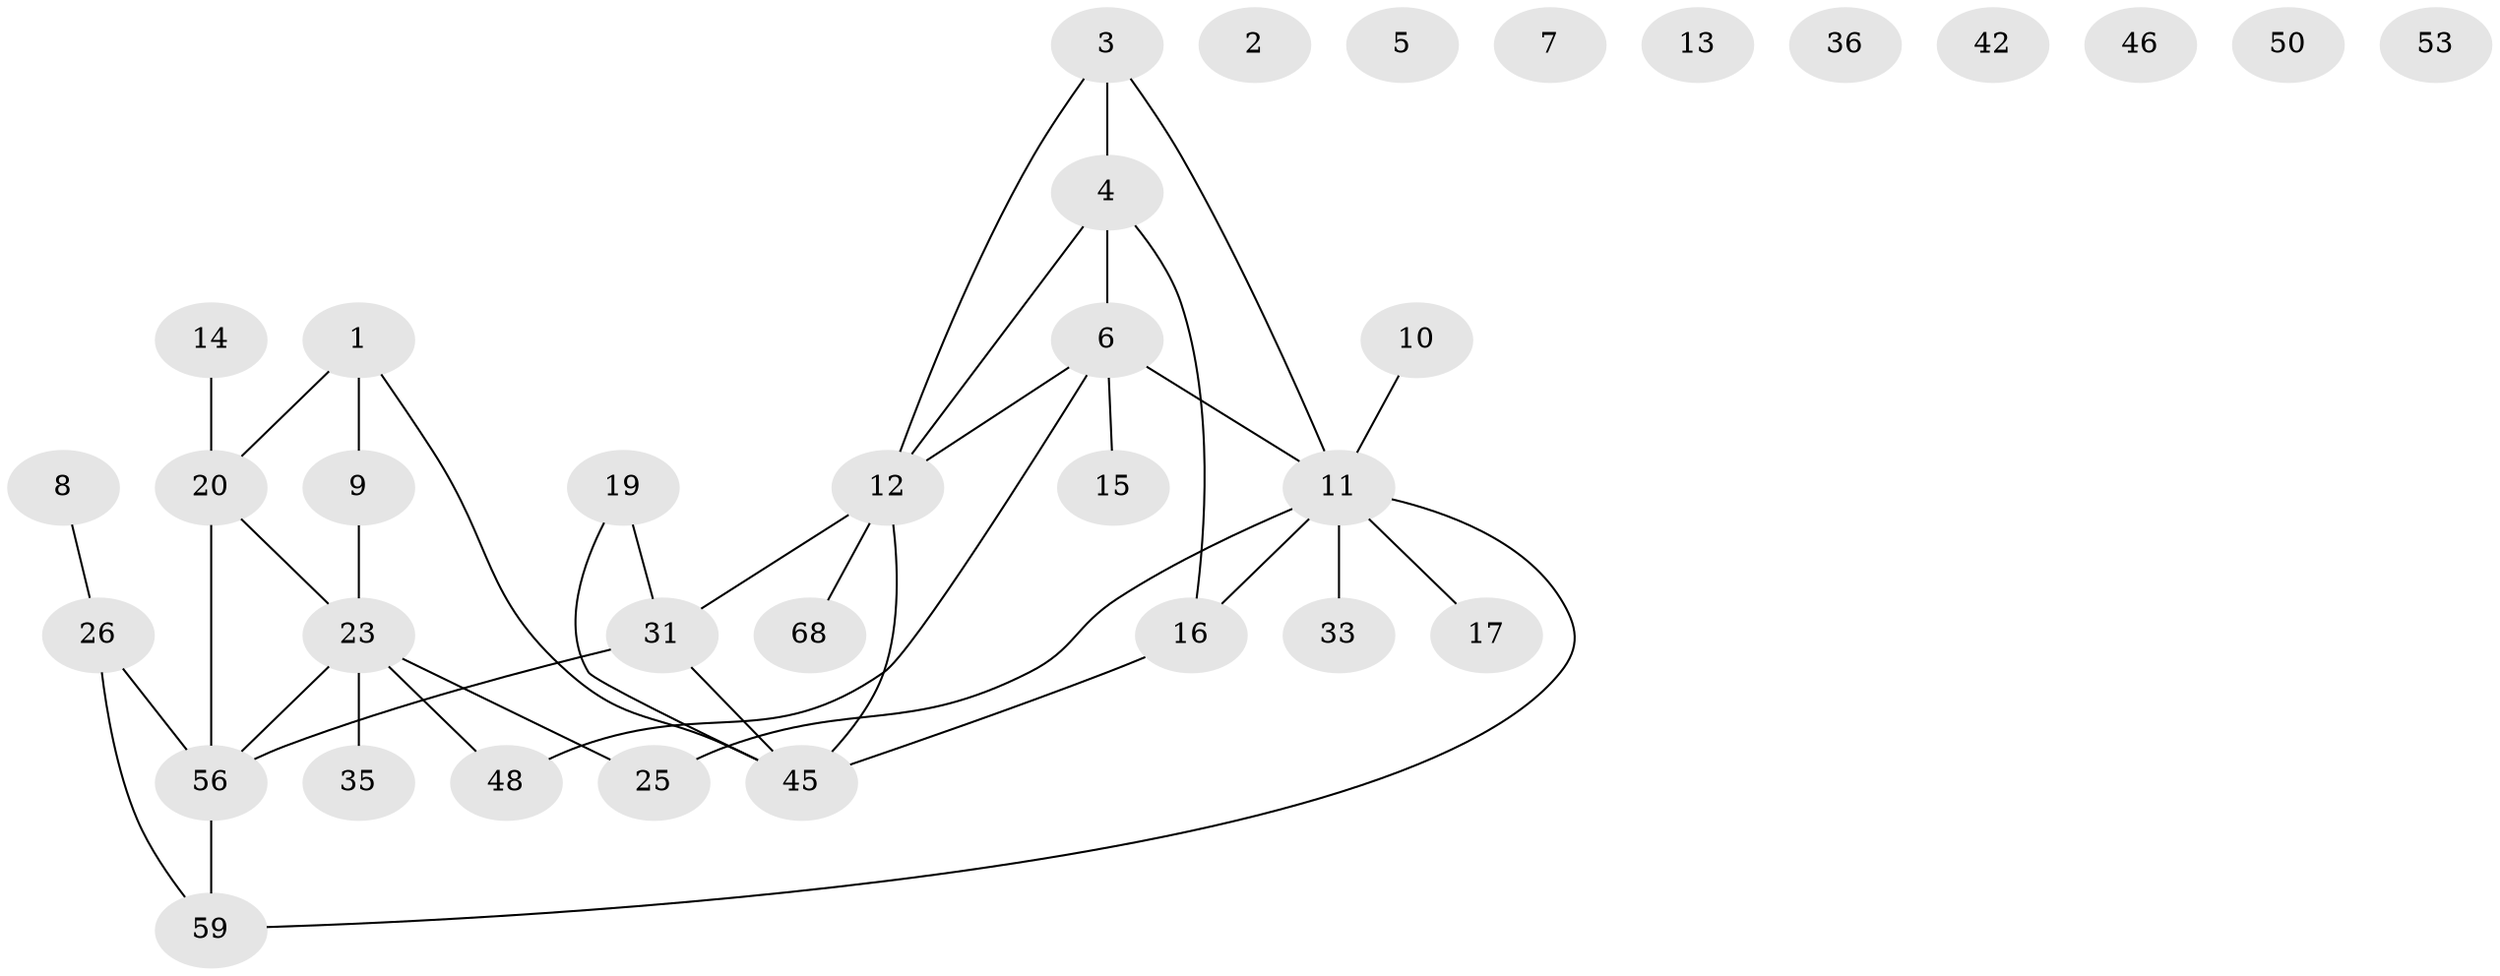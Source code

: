 // original degree distribution, {3: 0.22857142857142856, 0: 0.11428571428571428, 2: 0.2571428571428571, 1: 0.21428571428571427, 6: 0.014285714285714285, 4: 0.12857142857142856, 5: 0.04285714285714286}
// Generated by graph-tools (version 1.1) at 2025/12/03/09/25 04:12:54]
// undirected, 35 vertices, 39 edges
graph export_dot {
graph [start="1"]
  node [color=gray90,style=filled];
  1 [super="+18"];
  2;
  3 [super="+27"];
  4 [super="+39+32"];
  5;
  6 [super="+24"];
  7;
  8 [super="+64+41"];
  9 [super="+21"];
  10 [super="+40"];
  11 [super="+34+22+54"];
  12 [super="+58+52"];
  13;
  14;
  15;
  16;
  17 [super="+44"];
  19;
  20 [super="+47+62"];
  23 [super="+37"];
  25;
  26 [super="+51"];
  31 [super="+38"];
  33 [super="+70"];
  35;
  36;
  42;
  45 [super="+69+49"];
  46;
  48;
  50 [super="+57"];
  53;
  56 [super="+61"];
  59 [super="+65"];
  68;
  1 -- 20;
  1 -- 45;
  1 -- 9;
  3 -- 11;
  3 -- 12;
  3 -- 4;
  4 -- 16;
  4 -- 12;
  4 -- 6;
  6 -- 12;
  6 -- 48;
  6 -- 11;
  6 -- 15;
  8 -- 26;
  9 -- 23;
  10 -- 11;
  11 -- 33;
  11 -- 17;
  11 -- 25;
  11 -- 59;
  11 -- 16;
  12 -- 68;
  12 -- 45;
  12 -- 31 [weight=2];
  14 -- 20;
  16 -- 45;
  19 -- 31;
  19 -- 45;
  20 -- 56;
  20 -- 23 [weight=2];
  23 -- 48;
  23 -- 35;
  23 -- 56;
  23 -- 25;
  26 -- 59;
  26 -- 56;
  31 -- 56;
  31 -- 45;
  56 -- 59;
}
